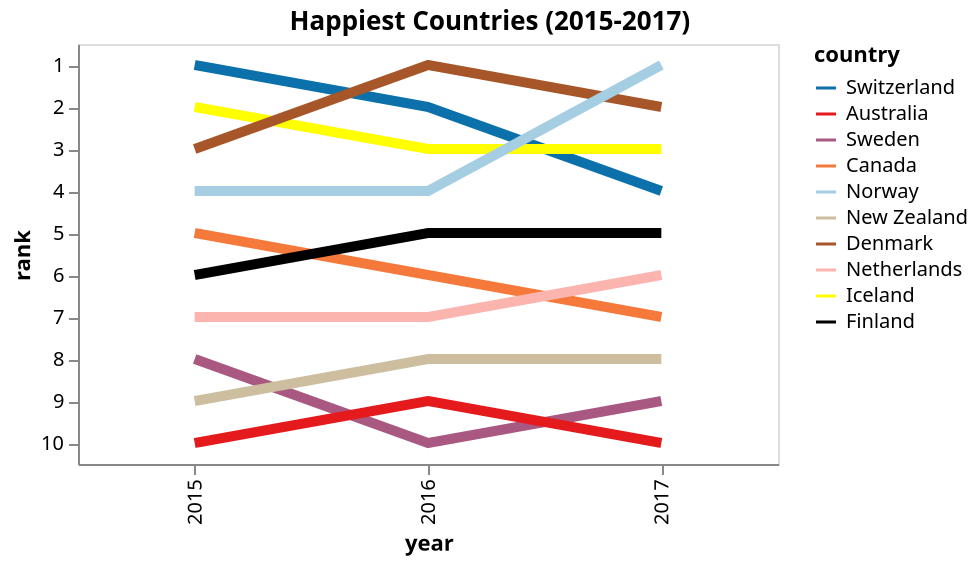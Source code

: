 {
  "$schema": "https://vega.github.io/schema/vega-lite/v4.json",
  "title": {"text": "Happiest Countries (2015-2017)", "frame": "bounds"},
  "width": 350,
  "height": 210,
  "data": {
    "values": [
      {"country": "Switzerland", "year": 2015, "rank": 1},
      {"country": "Iceland", "year": 2015, "rank": 2},
      {"country": "Denmark", "year": 2015, "rank": 3},
      {"country": "Norway", "year": 2015, "rank": 4},
      {"country": "Canada", "year": 2015, "rank": 5},
      {"country": "Finland", "year": 2015, "rank": 6},
      {"country": "Netherlands", "year": 2015, "rank": 7},
      {"country": "Sweden", "year": 2015, "rank": 8},
      {"country": "New Zealand", "year": 2015, "rank": 9},
      {"country": "Australia", "year": 2015, "rank": 10},
      {"country": "Denmark", "year": 2016, "rank": 1},
      {"country": "Switzerland", "year": 2016, "rank": 2},
      {"country": "Iceland", "year": 2016, "rank": 3},
      {"country": "Norway", "year": 2016, "rank": 4},
      {"country": "Finland", "year": 2016, "rank": 5},
      {"country": "Canada", "year": 2016, "rank": 6},
      {"country": "Netherlands", "year": 2016, "rank": 7},
      {"country": "New Zealand", "year": 2016, "rank": 8},
      {"country": "Australia", "year": 2016, "rank": 9},
      {"country": "Sweden", "year": 2016, "rank": 10},
      {"country": "Norway", "year": 2017, "rank": 1},
      {"country": "Denmark", "year": 2017, "rank": 2},
      {"country": "Iceland", "year": 2017, "rank": 3},
      {"country": "Switzerland", "year": 2017, "rank": 4},
      {"country": "Finland", "year": 2017, "rank": 5},
      {"country": "Netherlands", "year": 2017, "rank": 6},
      {"country": "Canada", "year": 2017, "rank": 7},
      {"country": "New Zealand", "year": 2017, "rank": 8},
      {"country": "Sweden", "year": 2017, "rank": 9},
      {"country": "Australia", "year": 2017, "rank": 10}
    ]
  },

  "mark": {
   "type": "line", 
  "strokeWidth": 5, "orient": "vertical"},
  "encoding": {
    "x": {"field": "year", "type": "ordinal"},
    "y": {"field": "rank", "type": "ordinal"},
    "tooltip": [
      {"field": "country", "type": "nominal", "title": "Country"},
      {"field": "rank", "type": "nominal", "title": "Rank"}
    ],
    "color": {
      "field": "country",
      "type": "nominal",
      "scale": {
        "domain": [
          "Switzerland",
          "Australia",
          "Sweden",
          "Canada",
          "Norway",
          "New Zealand",
          "Denmark",
          "Netherlands",
          "Iceland",
          "Finland"
        ],
        "range": [
          "#0C71AB",
          "#e41a1c",
          "#a95881",
          "#f5793a",
          "#a6cee3",
          "#ccbe9f",
          "#a65628",
          "#fbb4ae",
          "#FFFF00",
          "#000000"
        ]
      }
    }
  }
}
